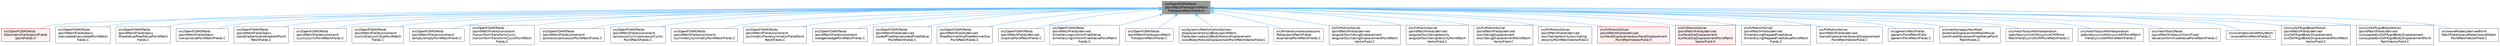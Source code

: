 digraph "src/OpenFOAM/fields/pointPatchFields/pointPatchField/pointPatchFields.H"
{
 // LATEX_PDF_SIZE
  bgcolor="transparent";
  edge [fontname=Helvetica,fontsize=10,labelfontname=Helvetica,labelfontsize=10];
  node [fontname=Helvetica,fontsize=10,shape=box,height=0.2,width=0.4];
  Node1 [id="Node000001",label="src/OpenFOAM/fields\l/pointPatchFields/pointPatch\lField/pointPatchFields.H",height=0.2,width=0.4,color="gray40", fillcolor="grey60", style="filled", fontcolor="black",tooltip=" "];
  Node1 -> Node2 [id="edge1_Node000001_Node000002",dir="back",color="steelblue1",style="solid",tooltip=" "];
  Node2 [id="Node000002",label="src/OpenFOAM/fields\l/GeometricFields/pointFields\l/pointFields.H",height=0.2,width=0.4,color="red", fillcolor="#FFF0F0", style="filled",URL="$pointFields_8H.html",tooltip=" "];
  Node1 -> Node442 [id="edge2_Node000001_Node000442",dir="back",color="steelblue1",style="solid",tooltip=" "];
  Node442 [id="Node000442",label="src/OpenFOAM/fields\l/pointPatchFields/basic\l/calculated/calculatedPointPatch\lFields.C",height=0.2,width=0.4,color="grey40", fillcolor="white", style="filled",URL="$calculatedPointPatchFields_8C.html",tooltip=" "];
  Node1 -> Node443 [id="edge3_Node000001_Node000443",dir="back",color="steelblue1",style="solid",tooltip=" "];
  Node443 [id="Node000443",label="src/OpenFOAM/fields\l/pointPatchFields/basic\l/fixedValue/fixedValuePointPatch\lFields.C",height=0.2,width=0.4,color="grey40", fillcolor="white", style="filled",URL="$fixedValuePointPatchFields_8C.html",tooltip=" "];
  Node1 -> Node444 [id="edge4_Node000001_Node000444",dir="back",color="steelblue1",style="solid",tooltip=" "];
  Node444 [id="Node000444",label="src/OpenFOAM/fields\l/pointPatchFields/basic\l/value/valuePointPatchFields.C",height=0.2,width=0.4,color="grey40", fillcolor="white", style="filled",URL="$valuePointPatchFields_8C.html",tooltip=" "];
  Node1 -> Node445 [id="edge5_Node000001_Node000445",dir="back",color="steelblue1",style="solid",tooltip=" "];
  Node445 [id="Node000445",label="src/OpenFOAM/fields\l/pointPatchFields/basic\l/zeroGradient/zeroGradientPoint\lPatchFields.C",height=0.2,width=0.4,color="grey40", fillcolor="white", style="filled",URL="$zeroGradientPointPatchFields_8C.html",tooltip=" "];
  Node1 -> Node446 [id="edge6_Node000001_Node000446",dir="back",color="steelblue1",style="solid",tooltip=" "];
  Node446 [id="Node000446",label="src/OpenFOAM/fields\l/pointPatchFields/constraint\l/cyclic/cyclicPointPatchFields.C",height=0.2,width=0.4,color="grey40", fillcolor="white", style="filled",URL="$cyclicPointPatchFields_8C.html",tooltip=" "];
  Node1 -> Node447 [id="edge7_Node000001_Node000447",dir="back",color="steelblue1",style="solid",tooltip=" "];
  Node447 [id="Node000447",label="src/OpenFOAM/fields\l/pointPatchFields/constraint\l/cyclicSlip/cyclicSlipPointPatch\lFields.C",height=0.2,width=0.4,color="grey40", fillcolor="white", style="filled",URL="$cyclicSlipPointPatchFields_8C.html",tooltip=" "];
  Node1 -> Node448 [id="edge8_Node000001_Node000448",dir="back",color="steelblue1",style="solid",tooltip=" "];
  Node448 [id="Node000448",label="src/OpenFOAM/fields\l/pointPatchFields/constraint\l/empty/emptyPointPatchFields.C",height=0.2,width=0.4,color="grey40", fillcolor="white", style="filled",URL="$emptyPointPatchFields_8C.html",tooltip=" "];
  Node1 -> Node449 [id="edge9_Node000001_Node000449",dir="back",color="steelblue1",style="solid",tooltip=" "];
  Node449 [id="Node000449",label="src/OpenFOAM/fields\l/pointPatchFields/constraint\l/nonuniformTransformCyclic\l/nonuniformTransformCyclicPointPatch\lFields.C",height=0.2,width=0.4,color="grey40", fillcolor="white", style="filled",URL="$nonuniformTransformCyclicPointPatchFields_8C.html",tooltip=" "];
  Node1 -> Node450 [id="edge10_Node000001_Node000450",dir="back",color="steelblue1",style="solid",tooltip=" "];
  Node450 [id="Node000450",label="src/OpenFOAM/fields\l/pointPatchFields/constraint\l/processor/processorPointPatchFields.C",height=0.2,width=0.4,color="grey40", fillcolor="white", style="filled",URL="$processorPointPatchFields_8C.html",tooltip=" "];
  Node1 -> Node451 [id="edge11_Node000001_Node000451",dir="back",color="steelblue1",style="solid",tooltip=" "];
  Node451 [id="Node000451",label="src/OpenFOAM/fields\l/pointPatchFields/constraint\l/processorCyclic/processorCyclic\lPointPatchFields.C",height=0.2,width=0.4,color="grey40", fillcolor="white", style="filled",URL="$processorCyclicPointPatchFields_8C.html",tooltip=" "];
  Node1 -> Node452 [id="edge12_Node000001_Node000452",dir="back",color="steelblue1",style="solid",tooltip=" "];
  Node452 [id="Node000452",label="src/OpenFOAM/fields\l/pointPatchFields/constraint\l/symmetry/symmetryPointPatchFields.C",height=0.2,width=0.4,color="grey40", fillcolor="white", style="filled",URL="$symmetryPointPatchFields_8C.html",tooltip=" "];
  Node1 -> Node453 [id="edge13_Node000001_Node000453",dir="back",color="steelblue1",style="solid",tooltip=" "];
  Node453 [id="Node000453",label="src/OpenFOAM/fields\l/pointPatchFields/constraint\l/symmetryPlane/symmetryPlanePoint\lPatchFields.C",height=0.2,width=0.4,color="grey40", fillcolor="white", style="filled",URL="$symmetryPlanePointPatchFields_8C.html",tooltip=" "];
  Node1 -> Node454 [id="edge14_Node000001_Node000454",dir="back",color="steelblue1",style="solid",tooltip=" "];
  Node454 [id="Node000454",label="src/OpenFOAM/fields\l/pointPatchFields/constraint\l/wedge/wedgePointPatchFields.C",height=0.2,width=0.4,color="grey40", fillcolor="white", style="filled",URL="$wedgePointPatchFields_8C.html",tooltip=" "];
  Node1 -> Node455 [id="edge15_Node000001_Node000455",dir="back",color="steelblue1",style="solid",tooltip=" "];
  Node455 [id="Node000455",label="src/OpenFOAM/fields\l/pointPatchFields/derived\l/codedFixedValue/codedFixedValue\lPointPatchFields.C",height=0.2,width=0.4,color="grey40", fillcolor="white", style="filled",URL="$codedFixedValuePointPatchFields_8C.html",tooltip=" "];
  Node1 -> Node456 [id="edge16_Node000001_Node000456",dir="back",color="steelblue1",style="solid",tooltip=" "];
  Node456 [id="Node000456",label="src/OpenFOAM/fields\l/pointPatchFields/derived\l/fixedNormalSlip/fixedNormalSlip\lPointPatchFields.C",height=0.2,width=0.4,color="grey40", fillcolor="white", style="filled",URL="$fixedNormalSlipPointPatchFields_8C.html",tooltip=" "];
  Node1 -> Node457 [id="edge17_Node000001_Node000457",dir="back",color="steelblue1",style="solid",tooltip=" "];
  Node457 [id="Node000457",label="src/OpenFOAM/fields\l/pointPatchFields/derived\l/slip/slipPointPatchFields.C",height=0.2,width=0.4,color="grey40", fillcolor="white", style="filled",URL="$slipPointPatchFields_8C.html",tooltip=" "];
  Node1 -> Node458 [id="edge18_Node000001_Node000458",dir="back",color="steelblue1",style="solid",tooltip=" "];
  Node458 [id="Node000458",label="src/OpenFOAM/fields\l/pointPatchFields/derived\l/timeVaryingUniformFixedValue\l/timeVaryingUniformFixedValuePointPatch\lFields.C",height=0.2,width=0.4,color="grey40", fillcolor="white", style="filled",URL="$timeVaryingUniformFixedValuePointPatchFields_8C.html",tooltip=" "];
  Node1 -> Node459 [id="edge19_Node000001_Node000459",dir="back",color="steelblue1",style="solid",tooltip=" "];
  Node459 [id="Node000459",label="src/OpenFOAM/fields\l/pointPatchFields/pointPatch\lField/pointPatchFields.C",height=0.2,width=0.4,color="grey40", fillcolor="white", style="filled",URL="$pointPatchFields_8C.html",tooltip=" "];
  Node1 -> Node460 [id="edge20_Node000001_Node000460",dir="back",color="steelblue1",style="solid",tooltip=" "];
  Node460 [id="Node000460",label="src/dynamicMesh/motionSolvers\l/displacement/solidBody/pointPatch\lFields/derived/solidBodyMotionDisplacement\l/solidBodyMotionDisplacementPointPatchVectorField.C",height=0.2,width=0.4,color="grey40", fillcolor="white", style="filled",URL="$solidBodyMotionDisplacementPointPatchVectorField_8C.html",tooltip=" "];
  Node1 -> Node113 [id="edge21_Node000001_Node000113",dir="back",color="steelblue1",style="solid",tooltip=" "];
  Node113 [id="Node000113",label="src/finiteVolume/expressions\l/fields/pointPatchFields\l/exprValuePointPatchFields.C",height=0.2,width=0.4,color="grey40", fillcolor="white", style="filled",URL="$exprValuePointPatchFields_8C.html",tooltip=" "];
  Node1 -> Node461 [id="edge22_Node000001_Node000461",dir="back",color="steelblue1",style="solid",tooltip=" "];
  Node461 [id="Node000461",label="src/fvMotionSolver\l/pointPatchFields/derived\l/angularOscillatingDisplacement\l/angularOscillatingDisplacementPointPatch\lVectorField.C",height=0.2,width=0.4,color="grey40", fillcolor="white", style="filled",URL="$angularOscillatingDisplacementPointPatchVectorField_8C.html",tooltip=" "];
  Node1 -> Node462 [id="edge23_Node000001_Node000462",dir="back",color="steelblue1",style="solid",tooltip=" "];
  Node462 [id="Node000462",label="src/fvMotionSolver\l/pointPatchFields/derived\l/angularOscillatingVelocity\l/angularOscillatingVelocityPointPatch\lVectorField.C",height=0.2,width=0.4,color="grey40", fillcolor="white", style="filled",URL="$angularOscillatingVelocityPointPatchVectorField_8C.html",tooltip=" "];
  Node1 -> Node463 [id="edge24_Node000001_Node000463",dir="back",color="steelblue1",style="solid",tooltip=" "];
  Node463 [id="Node000463",label="src/fvMotionSolver\l/pointPatchFields/derived\l/oscillatingDisplacement\l/oscillatingDisplacementPointPatch\lVectorField.C",height=0.2,width=0.4,color="grey40", fillcolor="white", style="filled",URL="$oscillatingDisplacementPointPatchVectorField_8C.html",tooltip=" "];
  Node1 -> Node464 [id="edge25_Node000001_Node000464",dir="back",color="steelblue1",style="solid",tooltip=" "];
  Node464 [id="Node000464",label="src/fvMotionSolver\l/pointPatchFields/derived\l/oscillatingVelocity/oscillating\lVelocityPointPatchVectorField.C",height=0.2,width=0.4,color="grey40", fillcolor="white", style="filled",URL="$oscillatingVelocityPointPatchVectorField_8C.html",tooltip=" "];
  Node1 -> Node465 [id="edge26_Node000001_Node000465",dir="back",color="steelblue1",style="solid",tooltip=" "];
  Node465 [id="Node000465",label="src/fvMotionSolver\l/pointPatchFields/derived\l/surfaceDisplacement/surfaceDisplacement\lPointPatchVectorField.H",height=0.2,width=0.4,color="red", fillcolor="#FFF0F0", style="filled",URL="$surfaceDisplacementPointPatchVectorField_8H.html",tooltip=" "];
  Node1 -> Node466 [id="edge27_Node000001_Node000466",dir="back",color="steelblue1",style="solid",tooltip=" "];
  Node466 [id="Node000466",label="src/fvMotionSolver\l/pointPatchFields/derived\l/surfaceSlipDisplacement\l/surfaceSlipDisplacementPointPatch\lVectorField.H",height=0.2,width=0.4,color="red", fillcolor="#FFF0F0", style="filled",URL="$surfaceSlipDisplacementPointPatchVectorField_8H.html",tooltip=" "];
  Node1 -> Node467 [id="edge28_Node000001_Node000467",dir="back",color="steelblue1",style="solid",tooltip=" "];
  Node467 [id="Node000467",label="src/fvMotionSolver\l/pointPatchFields/derived\l/timeVaryingMappedFixedValue\l/timeVaryingMappedFixedValuePointPatch\lFields.C",height=0.2,width=0.4,color="grey40", fillcolor="white", style="filled",URL="$timeVaryingMappedFixedValuePointPatchFields_8C.html",tooltip=" "];
  Node1 -> Node468 [id="edge29_Node000001_Node000468",dir="back",color="steelblue1",style="solid",tooltip=" "];
  Node468 [id="Node000468",label="src/fvMotionSolver\l/pointPatchFields/derived\l/waveDisplacement/waveDisplacement\lPointPatchVectorField.C",height=0.2,width=0.4,color="grey40", fillcolor="white", style="filled",URL="$waveDisplacementPointPatchVectorField_8C.html",tooltip=" "];
  Node1 -> Node469 [id="edge30_Node000001_Node000469",dir="back",color="steelblue1",style="solid",tooltip=" "];
  Node469 [id="Node000469",label="src/genericPatchFields\l/genericPointPatchField\l/genericPointPatchFields.C",height=0.2,width=0.4,color="grey40", fillcolor="white", style="filled",URL="$genericPointPatchFields_8C.html",tooltip=" "];
  Node1 -> Node470 [id="edge31_Node000001_Node000470",dir="back",color="steelblue1",style="solid",tooltip=" "];
  Node470 [id="Node000470",label="src/mesh/snappyHexMesh\l/externalDisplacementMeshMover\l/zeroFixedValue/zeroFixedValuePoint\lPatchFields.C",height=0.2,width=0.4,color="grey40", fillcolor="white", style="filled",URL="$zeroFixedValuePointPatchFields_8C.html",tooltip=" "];
  Node1 -> Node471 [id="edge32_Node000001_Node000471",dir="back",color="steelblue1",style="solid",tooltip=" "];
  Node471 [id="Node000471",label="src/meshTools/AMIInterpolation\l/patches/cyclicACMI/cyclicACMIPoint\lPatchField/cyclicACMIPointPatchFields.C",height=0.2,width=0.4,color="grey40", fillcolor="white", style="filled",URL="$cyclicACMIPointPatchFields_8C.html",tooltip=" "];
  Node1 -> Node472 [id="edge33_Node000001_Node000472",dir="back",color="steelblue1",style="solid",tooltip=" "];
  Node472 [id="Node000472",label="src/meshTools/AMIInterpolation\l/patches/cyclicAMI/cyclicAMIPointPatch\lField/cyclicAMIPointPatchFields.C",height=0.2,width=0.4,color="grey40", fillcolor="white", style="filled",URL="$cyclicAMIPointPatchFields_8C.html",tooltip=" "];
  Node1 -> Node473 [id="edge34_Node000001_Node000473",dir="back",color="steelblue1",style="solid",tooltip=" "];
  Node473 [id="Node000473",label="src/meshTools/fields\l/pointPatchFields/uniformFixed\lValue/uniformFixedValuePointPatchFields.C",height=0.2,width=0.4,color="grey40", fillcolor="white", style="filled",URL="$uniformFixedValuePointPatchFields_8C.html",tooltip=" "];
  Node1 -> Node474 [id="edge35_Node000001_Node000474",dir="back",color="steelblue1",style="solid",tooltip=" "];
  Node474 [id="Node000474",label="src/overset/oversetPolyPatch\l/oversetPointPatchFields.C",height=0.2,width=0.4,color="grey40", fillcolor="white", style="filled",URL="$oversetPointPatchFields_8C.html",tooltip=" "];
  Node1 -> Node475 [id="edge36_Node000001_Node000475",dir="back",color="steelblue1",style="solid",tooltip=" "];
  Node475 [id="Node000475",label="src/sixDoFRigidBodyMotion\l/pointPatchFields/derived\l/sixDoFRigidBodyDisplacement\l/sixDoFRigidBodyDisplacementPointPatch\lVectorField.C",height=0.2,width=0.4,color="grey40", fillcolor="white", style="filled",URL="$sixDoFRigidBodyDisplacementPointPatchVectorField_8C.html",tooltip=" "];
  Node1 -> Node476 [id="edge37_Node000001_Node000476",dir="back",color="steelblue1",style="solid",tooltip=" "];
  Node476 [id="Node000476",label="src/sixDoFRigidBodyMotion\l/pointPatchFields/derived\l/uncoupledSixDoFRigidBodyDisplacement\l/uncoupledSixDoFRigidBodyDisplacementPoint\lPatchVectorField.C",height=0.2,width=0.4,color="grey40", fillcolor="white", style="filled",URL="$uncoupledSixDoFRigidBodyDisplacementPointPatchVectorField_8C.html",tooltip=" "];
  Node1 -> Node477 [id="edge38_Node000001_Node000477",dir="back",color="steelblue1",style="solid",tooltip=" "];
  Node477 [id="Node000477",label="src/waveModels/derivedPoint\lPatchFields/waveMaker/waveMaker\lPointPatchVectorField.C",height=0.2,width=0.4,color="grey40", fillcolor="white", style="filled",URL="$waveMakerPointPatchVectorField_8C.html",tooltip=" "];
}
